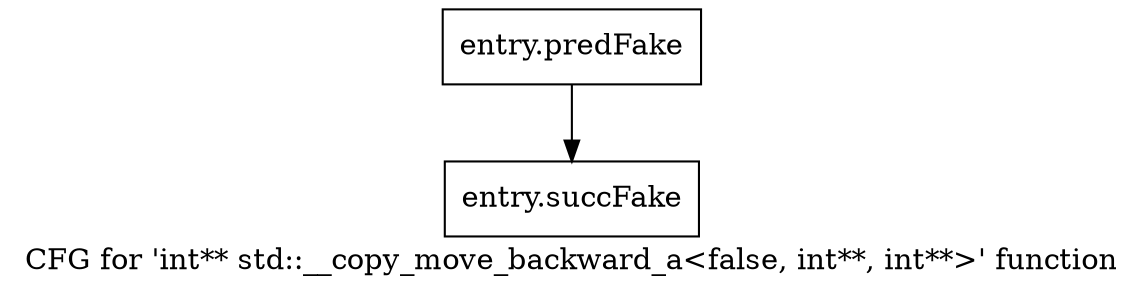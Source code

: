 digraph "CFG for 'int** std::__copy_move_backward_a\<false, int**, int**\>' function" {
	label="CFG for 'int** std::__copy_move_backward_a\<false, int**, int**\>' function";

	Node0x4a35090 [shape=record,filename="",linenumber="",label="{entry.predFake}"];
	Node0x4a35090 -> Node0x478cea0[ callList="" memoryops="" filename="/proj/xbuilds/2019.2_0801_1/installs/lin64/Vivado/HEAD/tps/lnx64/gcc-6.2.0/lib/gcc/x86_64-pc-linux-gnu/6.2.0/../../../../include/c++/6.2.0/bits/stl_algobase.h"];
	Node0x478cea0 [shape=record,filename="/proj/xbuilds/2019.2_0801_1/installs/lin64/Vivado/HEAD/tps/lnx64/gcc-6.2.0/lib/gcc/x86_64-pc-linux-gnu/6.2.0/../../../../include/c++/6.2.0/bits/stl_algobase.h",linenumber="587",label="{entry.succFake}"];
}
